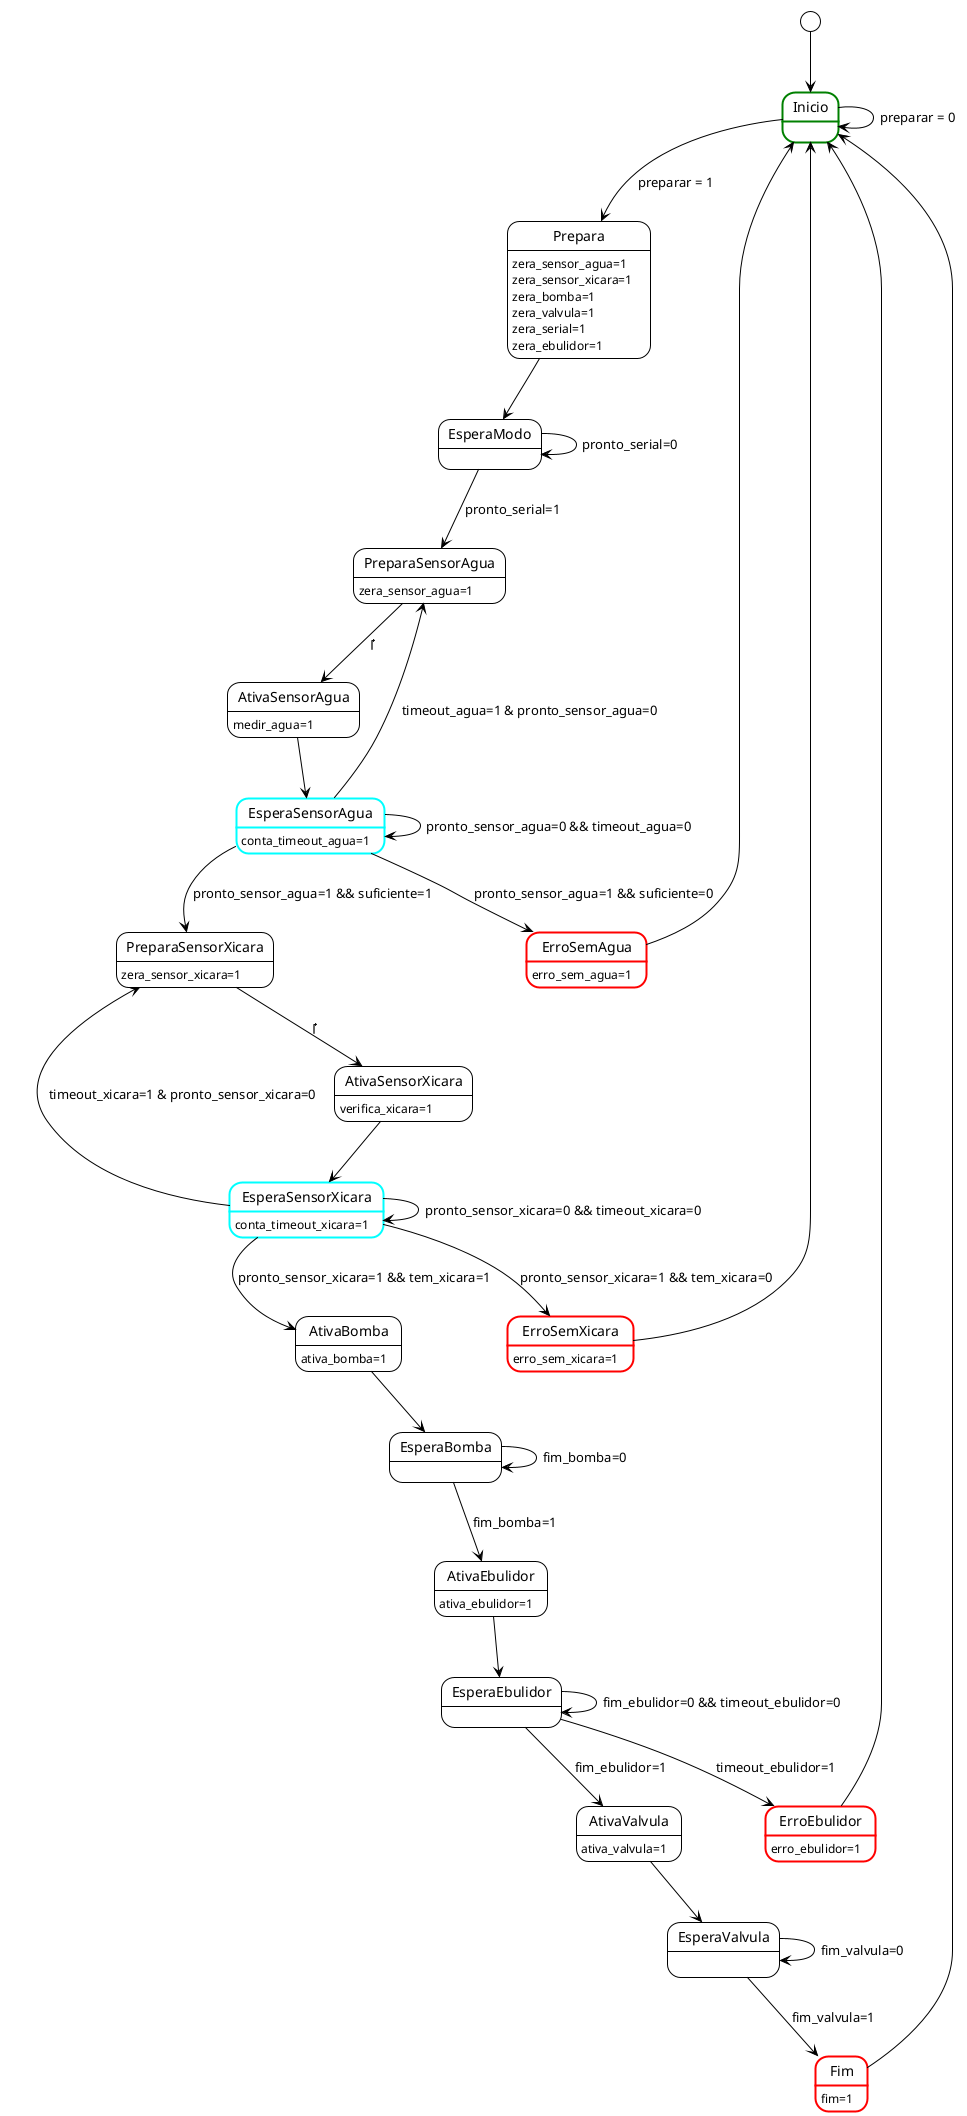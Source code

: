 @startuml diagrama_estados
!theme plain

state Inicio ##[bold]green
state Prepara: zera_sensor_agua=1 \nzera_sensor_xicara=1 \nzera_bomba=1 \nzera_valvula=1 \nzera_serial=1 \nzera_ebulidor=1

state EsperaModo

state PreparaSensorAgua: zera_sensor_agua=1 
state AtivaSensorAgua: medir_agua=1
state EsperaSensorAgua ##[bold]aqua: conta_timeout_agua=1

state PreparaSensorXicara: zera_sensor_xicara=1 
state AtivaSensorXicara: verifica_xicara=1
state EsperaSensorXicara ##[bold]aqua: conta_timeout_xicara=1

state ErroSemAgua ##[bold]red:     erro_sem_agua=1
state ErroSemXicara ##[bold]red:   erro_sem_xicara=1

state AtivaBomba:      ativa_bomba=1
state EsperaBomba

state AtivaEbulidor:   ativa_ebulidor=1
state EsperaEbulidor

state ErroEbulidor ##[bold]red:    erro_ebulidor=1

state AtivaValvula:    ativa_valvula=1 
state EsperaValvula:

state Fim ##[bold]red:             fim=1

[*]               --> Inicio
Inicio            --> Inicio: preparar = 0
Inicio            --> Prepara: preparar = 1
Prepara           --> EsperaModo

EsperaModo --> EsperaModo: pronto_serial=0
EsperaModo --> PreparaSensorAgua: pronto_serial=1

PreparaSensorAgua --> AtivaSensorAgua : ‎‎‎
AtivaSensorAgua --> EsperaSensorAgua
EsperaSensorAgua  --> PreparaSensorAgua : timeout_agua=1 & pronto_sensor_agua=0
EsperaSensorAgua  --> ErroSemAgua : pronto_sensor_agua=1 && suficiente=0
EsperaSensorAgua  --> PreparaSensorXicara : pronto_sensor_agua=1 && suficiente=1
EsperaSensorAgua --> EsperaSensorAgua : pronto_sensor_agua=0 && timeout_agua=0

PreparaSensorXicara  --> AtivaSensorXicara : ‎‎‎
AtivaSensorXicara --> EsperaSensorXicara
EsperaSensorXicara  --> PreparaSensorXicara : timeout_xicara=1 & pronto_sensor_xicara=0
EsperaSensorXicara  --> ErroSemXicara : pronto_sensor_xicara=1 && tem_xicara=0
EsperaSensorXicara  --> AtivaBomba : pronto_sensor_xicara=1 && tem_xicara=1
EsperaSensorXicara --> EsperaSensorXicara : pronto_sensor_xicara=0 && timeout_xicara=0

AtivaBomba --> EsperaBomba
EsperaBomba --> EsperaBomba : fim_bomba=0
EsperaBomba --> AtivaEbulidor: fim_bomba=1

AtivaEbulidor --> EsperaEbulidor
EsperaEbulidor --> EsperaEbulidor: fim_ebulidor=0 && timeout_ebulidor=0
EsperaEbulidor --> ErroEbulidor: timeout_ebulidor=1
EsperaEbulidor --> AtivaValvula: fim_ebulidor=1
ErroEbulidor --> Inicio

AtivaValvula --> EsperaValvula
EsperaValvula --> EsperaValvula: fim_valvula=0

EsperaValvula --> Fim: fim_valvula=1
Fim --> Inicio


ErroSemAgua --> Inicio
ErroSemXicara --> Inicio


@enduml